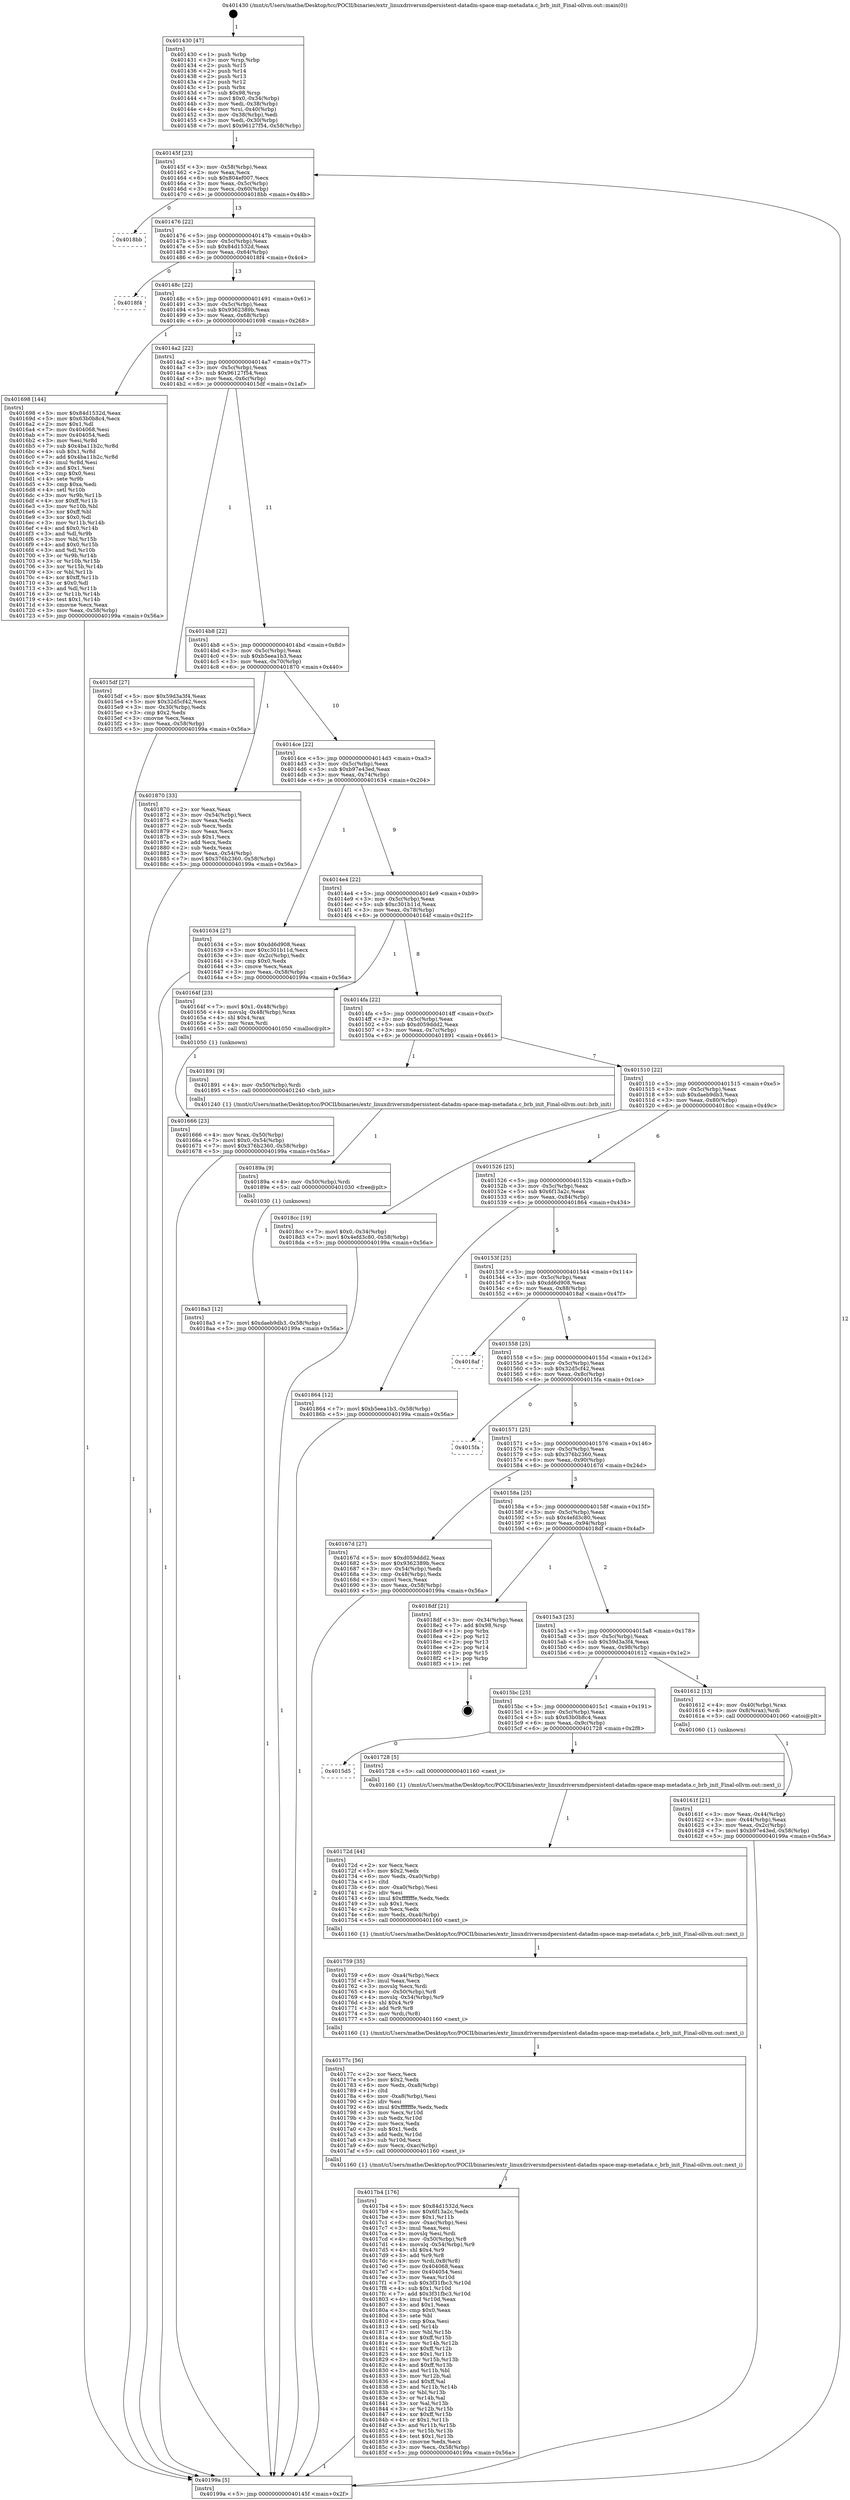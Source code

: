 digraph "0x401430" {
  label = "0x401430 (/mnt/c/Users/mathe/Desktop/tcc/POCII/binaries/extr_linuxdriversmdpersistent-datadm-space-map-metadata.c_brb_init_Final-ollvm.out::main(0))"
  labelloc = "t"
  node[shape=record]

  Entry [label="",width=0.3,height=0.3,shape=circle,fillcolor=black,style=filled]
  "0x40145f" [label="{
     0x40145f [23]\l
     | [instrs]\l
     &nbsp;&nbsp;0x40145f \<+3\>: mov -0x58(%rbp),%eax\l
     &nbsp;&nbsp;0x401462 \<+2\>: mov %eax,%ecx\l
     &nbsp;&nbsp;0x401464 \<+6\>: sub $0x804ef007,%ecx\l
     &nbsp;&nbsp;0x40146a \<+3\>: mov %eax,-0x5c(%rbp)\l
     &nbsp;&nbsp;0x40146d \<+3\>: mov %ecx,-0x60(%rbp)\l
     &nbsp;&nbsp;0x401470 \<+6\>: je 00000000004018bb \<main+0x48b\>\l
  }"]
  "0x4018bb" [label="{
     0x4018bb\l
  }", style=dashed]
  "0x401476" [label="{
     0x401476 [22]\l
     | [instrs]\l
     &nbsp;&nbsp;0x401476 \<+5\>: jmp 000000000040147b \<main+0x4b\>\l
     &nbsp;&nbsp;0x40147b \<+3\>: mov -0x5c(%rbp),%eax\l
     &nbsp;&nbsp;0x40147e \<+5\>: sub $0x84d1532d,%eax\l
     &nbsp;&nbsp;0x401483 \<+3\>: mov %eax,-0x64(%rbp)\l
     &nbsp;&nbsp;0x401486 \<+6\>: je 00000000004018f4 \<main+0x4c4\>\l
  }"]
  Exit [label="",width=0.3,height=0.3,shape=circle,fillcolor=black,style=filled,peripheries=2]
  "0x4018f4" [label="{
     0x4018f4\l
  }", style=dashed]
  "0x40148c" [label="{
     0x40148c [22]\l
     | [instrs]\l
     &nbsp;&nbsp;0x40148c \<+5\>: jmp 0000000000401491 \<main+0x61\>\l
     &nbsp;&nbsp;0x401491 \<+3\>: mov -0x5c(%rbp),%eax\l
     &nbsp;&nbsp;0x401494 \<+5\>: sub $0x9362389b,%eax\l
     &nbsp;&nbsp;0x401499 \<+3\>: mov %eax,-0x68(%rbp)\l
     &nbsp;&nbsp;0x40149c \<+6\>: je 0000000000401698 \<main+0x268\>\l
  }"]
  "0x4018a3" [label="{
     0x4018a3 [12]\l
     | [instrs]\l
     &nbsp;&nbsp;0x4018a3 \<+7\>: movl $0xdaeb9db3,-0x58(%rbp)\l
     &nbsp;&nbsp;0x4018aa \<+5\>: jmp 000000000040199a \<main+0x56a\>\l
  }"]
  "0x401698" [label="{
     0x401698 [144]\l
     | [instrs]\l
     &nbsp;&nbsp;0x401698 \<+5\>: mov $0x84d1532d,%eax\l
     &nbsp;&nbsp;0x40169d \<+5\>: mov $0x63b0b8c4,%ecx\l
     &nbsp;&nbsp;0x4016a2 \<+2\>: mov $0x1,%dl\l
     &nbsp;&nbsp;0x4016a4 \<+7\>: mov 0x404068,%esi\l
     &nbsp;&nbsp;0x4016ab \<+7\>: mov 0x404054,%edi\l
     &nbsp;&nbsp;0x4016b2 \<+3\>: mov %esi,%r8d\l
     &nbsp;&nbsp;0x4016b5 \<+7\>: sub $0x4ba11b2c,%r8d\l
     &nbsp;&nbsp;0x4016bc \<+4\>: sub $0x1,%r8d\l
     &nbsp;&nbsp;0x4016c0 \<+7\>: add $0x4ba11b2c,%r8d\l
     &nbsp;&nbsp;0x4016c7 \<+4\>: imul %r8d,%esi\l
     &nbsp;&nbsp;0x4016cb \<+3\>: and $0x1,%esi\l
     &nbsp;&nbsp;0x4016ce \<+3\>: cmp $0x0,%esi\l
     &nbsp;&nbsp;0x4016d1 \<+4\>: sete %r9b\l
     &nbsp;&nbsp;0x4016d5 \<+3\>: cmp $0xa,%edi\l
     &nbsp;&nbsp;0x4016d8 \<+4\>: setl %r10b\l
     &nbsp;&nbsp;0x4016dc \<+3\>: mov %r9b,%r11b\l
     &nbsp;&nbsp;0x4016df \<+4\>: xor $0xff,%r11b\l
     &nbsp;&nbsp;0x4016e3 \<+3\>: mov %r10b,%bl\l
     &nbsp;&nbsp;0x4016e6 \<+3\>: xor $0xff,%bl\l
     &nbsp;&nbsp;0x4016e9 \<+3\>: xor $0x0,%dl\l
     &nbsp;&nbsp;0x4016ec \<+3\>: mov %r11b,%r14b\l
     &nbsp;&nbsp;0x4016ef \<+4\>: and $0x0,%r14b\l
     &nbsp;&nbsp;0x4016f3 \<+3\>: and %dl,%r9b\l
     &nbsp;&nbsp;0x4016f6 \<+3\>: mov %bl,%r15b\l
     &nbsp;&nbsp;0x4016f9 \<+4\>: and $0x0,%r15b\l
     &nbsp;&nbsp;0x4016fd \<+3\>: and %dl,%r10b\l
     &nbsp;&nbsp;0x401700 \<+3\>: or %r9b,%r14b\l
     &nbsp;&nbsp;0x401703 \<+3\>: or %r10b,%r15b\l
     &nbsp;&nbsp;0x401706 \<+3\>: xor %r15b,%r14b\l
     &nbsp;&nbsp;0x401709 \<+3\>: or %bl,%r11b\l
     &nbsp;&nbsp;0x40170c \<+4\>: xor $0xff,%r11b\l
     &nbsp;&nbsp;0x401710 \<+3\>: or $0x0,%dl\l
     &nbsp;&nbsp;0x401713 \<+3\>: and %dl,%r11b\l
     &nbsp;&nbsp;0x401716 \<+3\>: or %r11b,%r14b\l
     &nbsp;&nbsp;0x401719 \<+4\>: test $0x1,%r14b\l
     &nbsp;&nbsp;0x40171d \<+3\>: cmovne %ecx,%eax\l
     &nbsp;&nbsp;0x401720 \<+3\>: mov %eax,-0x58(%rbp)\l
     &nbsp;&nbsp;0x401723 \<+5\>: jmp 000000000040199a \<main+0x56a\>\l
  }"]
  "0x4014a2" [label="{
     0x4014a2 [22]\l
     | [instrs]\l
     &nbsp;&nbsp;0x4014a2 \<+5\>: jmp 00000000004014a7 \<main+0x77\>\l
     &nbsp;&nbsp;0x4014a7 \<+3\>: mov -0x5c(%rbp),%eax\l
     &nbsp;&nbsp;0x4014aa \<+5\>: sub $0x96127f54,%eax\l
     &nbsp;&nbsp;0x4014af \<+3\>: mov %eax,-0x6c(%rbp)\l
     &nbsp;&nbsp;0x4014b2 \<+6\>: je 00000000004015df \<main+0x1af\>\l
  }"]
  "0x40189a" [label="{
     0x40189a [9]\l
     | [instrs]\l
     &nbsp;&nbsp;0x40189a \<+4\>: mov -0x50(%rbp),%rdi\l
     &nbsp;&nbsp;0x40189e \<+5\>: call 0000000000401030 \<free@plt\>\l
     | [calls]\l
     &nbsp;&nbsp;0x401030 \{1\} (unknown)\l
  }"]
  "0x4015df" [label="{
     0x4015df [27]\l
     | [instrs]\l
     &nbsp;&nbsp;0x4015df \<+5\>: mov $0x59d3a3f4,%eax\l
     &nbsp;&nbsp;0x4015e4 \<+5\>: mov $0x32d5cf42,%ecx\l
     &nbsp;&nbsp;0x4015e9 \<+3\>: mov -0x30(%rbp),%edx\l
     &nbsp;&nbsp;0x4015ec \<+3\>: cmp $0x2,%edx\l
     &nbsp;&nbsp;0x4015ef \<+3\>: cmovne %ecx,%eax\l
     &nbsp;&nbsp;0x4015f2 \<+3\>: mov %eax,-0x58(%rbp)\l
     &nbsp;&nbsp;0x4015f5 \<+5\>: jmp 000000000040199a \<main+0x56a\>\l
  }"]
  "0x4014b8" [label="{
     0x4014b8 [22]\l
     | [instrs]\l
     &nbsp;&nbsp;0x4014b8 \<+5\>: jmp 00000000004014bd \<main+0x8d\>\l
     &nbsp;&nbsp;0x4014bd \<+3\>: mov -0x5c(%rbp),%eax\l
     &nbsp;&nbsp;0x4014c0 \<+5\>: sub $0xb5eea1b3,%eax\l
     &nbsp;&nbsp;0x4014c5 \<+3\>: mov %eax,-0x70(%rbp)\l
     &nbsp;&nbsp;0x4014c8 \<+6\>: je 0000000000401870 \<main+0x440\>\l
  }"]
  "0x40199a" [label="{
     0x40199a [5]\l
     | [instrs]\l
     &nbsp;&nbsp;0x40199a \<+5\>: jmp 000000000040145f \<main+0x2f\>\l
  }"]
  "0x401430" [label="{
     0x401430 [47]\l
     | [instrs]\l
     &nbsp;&nbsp;0x401430 \<+1\>: push %rbp\l
     &nbsp;&nbsp;0x401431 \<+3\>: mov %rsp,%rbp\l
     &nbsp;&nbsp;0x401434 \<+2\>: push %r15\l
     &nbsp;&nbsp;0x401436 \<+2\>: push %r14\l
     &nbsp;&nbsp;0x401438 \<+2\>: push %r13\l
     &nbsp;&nbsp;0x40143a \<+2\>: push %r12\l
     &nbsp;&nbsp;0x40143c \<+1\>: push %rbx\l
     &nbsp;&nbsp;0x40143d \<+7\>: sub $0x98,%rsp\l
     &nbsp;&nbsp;0x401444 \<+7\>: movl $0x0,-0x34(%rbp)\l
     &nbsp;&nbsp;0x40144b \<+3\>: mov %edi,-0x38(%rbp)\l
     &nbsp;&nbsp;0x40144e \<+4\>: mov %rsi,-0x40(%rbp)\l
     &nbsp;&nbsp;0x401452 \<+3\>: mov -0x38(%rbp),%edi\l
     &nbsp;&nbsp;0x401455 \<+3\>: mov %edi,-0x30(%rbp)\l
     &nbsp;&nbsp;0x401458 \<+7\>: movl $0x96127f54,-0x58(%rbp)\l
  }"]
  "0x4017b4" [label="{
     0x4017b4 [176]\l
     | [instrs]\l
     &nbsp;&nbsp;0x4017b4 \<+5\>: mov $0x84d1532d,%ecx\l
     &nbsp;&nbsp;0x4017b9 \<+5\>: mov $0x6f13a2c,%edx\l
     &nbsp;&nbsp;0x4017be \<+3\>: mov $0x1,%r11b\l
     &nbsp;&nbsp;0x4017c1 \<+6\>: mov -0xac(%rbp),%esi\l
     &nbsp;&nbsp;0x4017c7 \<+3\>: imul %eax,%esi\l
     &nbsp;&nbsp;0x4017ca \<+3\>: movslq %esi,%rdi\l
     &nbsp;&nbsp;0x4017cd \<+4\>: mov -0x50(%rbp),%r8\l
     &nbsp;&nbsp;0x4017d1 \<+4\>: movslq -0x54(%rbp),%r9\l
     &nbsp;&nbsp;0x4017d5 \<+4\>: shl $0x4,%r9\l
     &nbsp;&nbsp;0x4017d9 \<+3\>: add %r9,%r8\l
     &nbsp;&nbsp;0x4017dc \<+4\>: mov %rdi,0x8(%r8)\l
     &nbsp;&nbsp;0x4017e0 \<+7\>: mov 0x404068,%eax\l
     &nbsp;&nbsp;0x4017e7 \<+7\>: mov 0x404054,%esi\l
     &nbsp;&nbsp;0x4017ee \<+3\>: mov %eax,%r10d\l
     &nbsp;&nbsp;0x4017f1 \<+7\>: sub $0x3f31fbc3,%r10d\l
     &nbsp;&nbsp;0x4017f8 \<+4\>: sub $0x1,%r10d\l
     &nbsp;&nbsp;0x4017fc \<+7\>: add $0x3f31fbc3,%r10d\l
     &nbsp;&nbsp;0x401803 \<+4\>: imul %r10d,%eax\l
     &nbsp;&nbsp;0x401807 \<+3\>: and $0x1,%eax\l
     &nbsp;&nbsp;0x40180a \<+3\>: cmp $0x0,%eax\l
     &nbsp;&nbsp;0x40180d \<+3\>: sete %bl\l
     &nbsp;&nbsp;0x401810 \<+3\>: cmp $0xa,%esi\l
     &nbsp;&nbsp;0x401813 \<+4\>: setl %r14b\l
     &nbsp;&nbsp;0x401817 \<+3\>: mov %bl,%r15b\l
     &nbsp;&nbsp;0x40181a \<+4\>: xor $0xff,%r15b\l
     &nbsp;&nbsp;0x40181e \<+3\>: mov %r14b,%r12b\l
     &nbsp;&nbsp;0x401821 \<+4\>: xor $0xff,%r12b\l
     &nbsp;&nbsp;0x401825 \<+4\>: xor $0x1,%r11b\l
     &nbsp;&nbsp;0x401829 \<+3\>: mov %r15b,%r13b\l
     &nbsp;&nbsp;0x40182c \<+4\>: and $0xff,%r13b\l
     &nbsp;&nbsp;0x401830 \<+3\>: and %r11b,%bl\l
     &nbsp;&nbsp;0x401833 \<+3\>: mov %r12b,%al\l
     &nbsp;&nbsp;0x401836 \<+2\>: and $0xff,%al\l
     &nbsp;&nbsp;0x401838 \<+3\>: and %r11b,%r14b\l
     &nbsp;&nbsp;0x40183b \<+3\>: or %bl,%r13b\l
     &nbsp;&nbsp;0x40183e \<+3\>: or %r14b,%al\l
     &nbsp;&nbsp;0x401841 \<+3\>: xor %al,%r13b\l
     &nbsp;&nbsp;0x401844 \<+3\>: or %r12b,%r15b\l
     &nbsp;&nbsp;0x401847 \<+4\>: xor $0xff,%r15b\l
     &nbsp;&nbsp;0x40184b \<+4\>: or $0x1,%r11b\l
     &nbsp;&nbsp;0x40184f \<+3\>: and %r11b,%r15b\l
     &nbsp;&nbsp;0x401852 \<+3\>: or %r15b,%r13b\l
     &nbsp;&nbsp;0x401855 \<+4\>: test $0x1,%r13b\l
     &nbsp;&nbsp;0x401859 \<+3\>: cmovne %edx,%ecx\l
     &nbsp;&nbsp;0x40185c \<+3\>: mov %ecx,-0x58(%rbp)\l
     &nbsp;&nbsp;0x40185f \<+5\>: jmp 000000000040199a \<main+0x56a\>\l
  }"]
  "0x401870" [label="{
     0x401870 [33]\l
     | [instrs]\l
     &nbsp;&nbsp;0x401870 \<+2\>: xor %eax,%eax\l
     &nbsp;&nbsp;0x401872 \<+3\>: mov -0x54(%rbp),%ecx\l
     &nbsp;&nbsp;0x401875 \<+2\>: mov %eax,%edx\l
     &nbsp;&nbsp;0x401877 \<+2\>: sub %ecx,%edx\l
     &nbsp;&nbsp;0x401879 \<+2\>: mov %eax,%ecx\l
     &nbsp;&nbsp;0x40187b \<+3\>: sub $0x1,%ecx\l
     &nbsp;&nbsp;0x40187e \<+2\>: add %ecx,%edx\l
     &nbsp;&nbsp;0x401880 \<+2\>: sub %edx,%eax\l
     &nbsp;&nbsp;0x401882 \<+3\>: mov %eax,-0x54(%rbp)\l
     &nbsp;&nbsp;0x401885 \<+7\>: movl $0x376b2360,-0x58(%rbp)\l
     &nbsp;&nbsp;0x40188c \<+5\>: jmp 000000000040199a \<main+0x56a\>\l
  }"]
  "0x4014ce" [label="{
     0x4014ce [22]\l
     | [instrs]\l
     &nbsp;&nbsp;0x4014ce \<+5\>: jmp 00000000004014d3 \<main+0xa3\>\l
     &nbsp;&nbsp;0x4014d3 \<+3\>: mov -0x5c(%rbp),%eax\l
     &nbsp;&nbsp;0x4014d6 \<+5\>: sub $0xb97e43ed,%eax\l
     &nbsp;&nbsp;0x4014db \<+3\>: mov %eax,-0x74(%rbp)\l
     &nbsp;&nbsp;0x4014de \<+6\>: je 0000000000401634 \<main+0x204\>\l
  }"]
  "0x40177c" [label="{
     0x40177c [56]\l
     | [instrs]\l
     &nbsp;&nbsp;0x40177c \<+2\>: xor %ecx,%ecx\l
     &nbsp;&nbsp;0x40177e \<+5\>: mov $0x2,%edx\l
     &nbsp;&nbsp;0x401783 \<+6\>: mov %edx,-0xa8(%rbp)\l
     &nbsp;&nbsp;0x401789 \<+1\>: cltd\l
     &nbsp;&nbsp;0x40178a \<+6\>: mov -0xa8(%rbp),%esi\l
     &nbsp;&nbsp;0x401790 \<+2\>: idiv %esi\l
     &nbsp;&nbsp;0x401792 \<+6\>: imul $0xfffffffe,%edx,%edx\l
     &nbsp;&nbsp;0x401798 \<+3\>: mov %ecx,%r10d\l
     &nbsp;&nbsp;0x40179b \<+3\>: sub %edx,%r10d\l
     &nbsp;&nbsp;0x40179e \<+2\>: mov %ecx,%edx\l
     &nbsp;&nbsp;0x4017a0 \<+3\>: sub $0x1,%edx\l
     &nbsp;&nbsp;0x4017a3 \<+3\>: add %edx,%r10d\l
     &nbsp;&nbsp;0x4017a6 \<+3\>: sub %r10d,%ecx\l
     &nbsp;&nbsp;0x4017a9 \<+6\>: mov %ecx,-0xac(%rbp)\l
     &nbsp;&nbsp;0x4017af \<+5\>: call 0000000000401160 \<next_i\>\l
     | [calls]\l
     &nbsp;&nbsp;0x401160 \{1\} (/mnt/c/Users/mathe/Desktop/tcc/POCII/binaries/extr_linuxdriversmdpersistent-datadm-space-map-metadata.c_brb_init_Final-ollvm.out::next_i)\l
  }"]
  "0x401634" [label="{
     0x401634 [27]\l
     | [instrs]\l
     &nbsp;&nbsp;0x401634 \<+5\>: mov $0xdd6d908,%eax\l
     &nbsp;&nbsp;0x401639 \<+5\>: mov $0xc301b11d,%ecx\l
     &nbsp;&nbsp;0x40163e \<+3\>: mov -0x2c(%rbp),%edx\l
     &nbsp;&nbsp;0x401641 \<+3\>: cmp $0x0,%edx\l
     &nbsp;&nbsp;0x401644 \<+3\>: cmove %ecx,%eax\l
     &nbsp;&nbsp;0x401647 \<+3\>: mov %eax,-0x58(%rbp)\l
     &nbsp;&nbsp;0x40164a \<+5\>: jmp 000000000040199a \<main+0x56a\>\l
  }"]
  "0x4014e4" [label="{
     0x4014e4 [22]\l
     | [instrs]\l
     &nbsp;&nbsp;0x4014e4 \<+5\>: jmp 00000000004014e9 \<main+0xb9\>\l
     &nbsp;&nbsp;0x4014e9 \<+3\>: mov -0x5c(%rbp),%eax\l
     &nbsp;&nbsp;0x4014ec \<+5\>: sub $0xc301b11d,%eax\l
     &nbsp;&nbsp;0x4014f1 \<+3\>: mov %eax,-0x78(%rbp)\l
     &nbsp;&nbsp;0x4014f4 \<+6\>: je 000000000040164f \<main+0x21f\>\l
  }"]
  "0x401759" [label="{
     0x401759 [35]\l
     | [instrs]\l
     &nbsp;&nbsp;0x401759 \<+6\>: mov -0xa4(%rbp),%ecx\l
     &nbsp;&nbsp;0x40175f \<+3\>: imul %eax,%ecx\l
     &nbsp;&nbsp;0x401762 \<+3\>: movslq %ecx,%rdi\l
     &nbsp;&nbsp;0x401765 \<+4\>: mov -0x50(%rbp),%r8\l
     &nbsp;&nbsp;0x401769 \<+4\>: movslq -0x54(%rbp),%r9\l
     &nbsp;&nbsp;0x40176d \<+4\>: shl $0x4,%r9\l
     &nbsp;&nbsp;0x401771 \<+3\>: add %r9,%r8\l
     &nbsp;&nbsp;0x401774 \<+3\>: mov %rdi,(%r8)\l
     &nbsp;&nbsp;0x401777 \<+5\>: call 0000000000401160 \<next_i\>\l
     | [calls]\l
     &nbsp;&nbsp;0x401160 \{1\} (/mnt/c/Users/mathe/Desktop/tcc/POCII/binaries/extr_linuxdriversmdpersistent-datadm-space-map-metadata.c_brb_init_Final-ollvm.out::next_i)\l
  }"]
  "0x40164f" [label="{
     0x40164f [23]\l
     | [instrs]\l
     &nbsp;&nbsp;0x40164f \<+7\>: movl $0x1,-0x48(%rbp)\l
     &nbsp;&nbsp;0x401656 \<+4\>: movslq -0x48(%rbp),%rax\l
     &nbsp;&nbsp;0x40165a \<+4\>: shl $0x4,%rax\l
     &nbsp;&nbsp;0x40165e \<+3\>: mov %rax,%rdi\l
     &nbsp;&nbsp;0x401661 \<+5\>: call 0000000000401050 \<malloc@plt\>\l
     | [calls]\l
     &nbsp;&nbsp;0x401050 \{1\} (unknown)\l
  }"]
  "0x4014fa" [label="{
     0x4014fa [22]\l
     | [instrs]\l
     &nbsp;&nbsp;0x4014fa \<+5\>: jmp 00000000004014ff \<main+0xcf\>\l
     &nbsp;&nbsp;0x4014ff \<+3\>: mov -0x5c(%rbp),%eax\l
     &nbsp;&nbsp;0x401502 \<+5\>: sub $0xd059ddd2,%eax\l
     &nbsp;&nbsp;0x401507 \<+3\>: mov %eax,-0x7c(%rbp)\l
     &nbsp;&nbsp;0x40150a \<+6\>: je 0000000000401891 \<main+0x461\>\l
  }"]
  "0x40172d" [label="{
     0x40172d [44]\l
     | [instrs]\l
     &nbsp;&nbsp;0x40172d \<+2\>: xor %ecx,%ecx\l
     &nbsp;&nbsp;0x40172f \<+5\>: mov $0x2,%edx\l
     &nbsp;&nbsp;0x401734 \<+6\>: mov %edx,-0xa0(%rbp)\l
     &nbsp;&nbsp;0x40173a \<+1\>: cltd\l
     &nbsp;&nbsp;0x40173b \<+6\>: mov -0xa0(%rbp),%esi\l
     &nbsp;&nbsp;0x401741 \<+2\>: idiv %esi\l
     &nbsp;&nbsp;0x401743 \<+6\>: imul $0xfffffffe,%edx,%edx\l
     &nbsp;&nbsp;0x401749 \<+3\>: sub $0x1,%ecx\l
     &nbsp;&nbsp;0x40174c \<+2\>: sub %ecx,%edx\l
     &nbsp;&nbsp;0x40174e \<+6\>: mov %edx,-0xa4(%rbp)\l
     &nbsp;&nbsp;0x401754 \<+5\>: call 0000000000401160 \<next_i\>\l
     | [calls]\l
     &nbsp;&nbsp;0x401160 \{1\} (/mnt/c/Users/mathe/Desktop/tcc/POCII/binaries/extr_linuxdriversmdpersistent-datadm-space-map-metadata.c_brb_init_Final-ollvm.out::next_i)\l
  }"]
  "0x401891" [label="{
     0x401891 [9]\l
     | [instrs]\l
     &nbsp;&nbsp;0x401891 \<+4\>: mov -0x50(%rbp),%rdi\l
     &nbsp;&nbsp;0x401895 \<+5\>: call 0000000000401240 \<brb_init\>\l
     | [calls]\l
     &nbsp;&nbsp;0x401240 \{1\} (/mnt/c/Users/mathe/Desktop/tcc/POCII/binaries/extr_linuxdriversmdpersistent-datadm-space-map-metadata.c_brb_init_Final-ollvm.out::brb_init)\l
  }"]
  "0x401510" [label="{
     0x401510 [22]\l
     | [instrs]\l
     &nbsp;&nbsp;0x401510 \<+5\>: jmp 0000000000401515 \<main+0xe5\>\l
     &nbsp;&nbsp;0x401515 \<+3\>: mov -0x5c(%rbp),%eax\l
     &nbsp;&nbsp;0x401518 \<+5\>: sub $0xdaeb9db3,%eax\l
     &nbsp;&nbsp;0x40151d \<+3\>: mov %eax,-0x80(%rbp)\l
     &nbsp;&nbsp;0x401520 \<+6\>: je 00000000004018cc \<main+0x49c\>\l
  }"]
  "0x4015d5" [label="{
     0x4015d5\l
  }", style=dashed]
  "0x4018cc" [label="{
     0x4018cc [19]\l
     | [instrs]\l
     &nbsp;&nbsp;0x4018cc \<+7\>: movl $0x0,-0x34(%rbp)\l
     &nbsp;&nbsp;0x4018d3 \<+7\>: movl $0x4efd3c80,-0x58(%rbp)\l
     &nbsp;&nbsp;0x4018da \<+5\>: jmp 000000000040199a \<main+0x56a\>\l
  }"]
  "0x401526" [label="{
     0x401526 [25]\l
     | [instrs]\l
     &nbsp;&nbsp;0x401526 \<+5\>: jmp 000000000040152b \<main+0xfb\>\l
     &nbsp;&nbsp;0x40152b \<+3\>: mov -0x5c(%rbp),%eax\l
     &nbsp;&nbsp;0x40152e \<+5\>: sub $0x6f13a2c,%eax\l
     &nbsp;&nbsp;0x401533 \<+6\>: mov %eax,-0x84(%rbp)\l
     &nbsp;&nbsp;0x401539 \<+6\>: je 0000000000401864 \<main+0x434\>\l
  }"]
  "0x401728" [label="{
     0x401728 [5]\l
     | [instrs]\l
     &nbsp;&nbsp;0x401728 \<+5\>: call 0000000000401160 \<next_i\>\l
     | [calls]\l
     &nbsp;&nbsp;0x401160 \{1\} (/mnt/c/Users/mathe/Desktop/tcc/POCII/binaries/extr_linuxdriversmdpersistent-datadm-space-map-metadata.c_brb_init_Final-ollvm.out::next_i)\l
  }"]
  "0x401864" [label="{
     0x401864 [12]\l
     | [instrs]\l
     &nbsp;&nbsp;0x401864 \<+7\>: movl $0xb5eea1b3,-0x58(%rbp)\l
     &nbsp;&nbsp;0x40186b \<+5\>: jmp 000000000040199a \<main+0x56a\>\l
  }"]
  "0x40153f" [label="{
     0x40153f [25]\l
     | [instrs]\l
     &nbsp;&nbsp;0x40153f \<+5\>: jmp 0000000000401544 \<main+0x114\>\l
     &nbsp;&nbsp;0x401544 \<+3\>: mov -0x5c(%rbp),%eax\l
     &nbsp;&nbsp;0x401547 \<+5\>: sub $0xdd6d908,%eax\l
     &nbsp;&nbsp;0x40154c \<+6\>: mov %eax,-0x88(%rbp)\l
     &nbsp;&nbsp;0x401552 \<+6\>: je 00000000004018af \<main+0x47f\>\l
  }"]
  "0x401666" [label="{
     0x401666 [23]\l
     | [instrs]\l
     &nbsp;&nbsp;0x401666 \<+4\>: mov %rax,-0x50(%rbp)\l
     &nbsp;&nbsp;0x40166a \<+7\>: movl $0x0,-0x54(%rbp)\l
     &nbsp;&nbsp;0x401671 \<+7\>: movl $0x376b2360,-0x58(%rbp)\l
     &nbsp;&nbsp;0x401678 \<+5\>: jmp 000000000040199a \<main+0x56a\>\l
  }"]
  "0x4018af" [label="{
     0x4018af\l
  }", style=dashed]
  "0x401558" [label="{
     0x401558 [25]\l
     | [instrs]\l
     &nbsp;&nbsp;0x401558 \<+5\>: jmp 000000000040155d \<main+0x12d\>\l
     &nbsp;&nbsp;0x40155d \<+3\>: mov -0x5c(%rbp),%eax\l
     &nbsp;&nbsp;0x401560 \<+5\>: sub $0x32d5cf42,%eax\l
     &nbsp;&nbsp;0x401565 \<+6\>: mov %eax,-0x8c(%rbp)\l
     &nbsp;&nbsp;0x40156b \<+6\>: je 00000000004015fa \<main+0x1ca\>\l
  }"]
  "0x40161f" [label="{
     0x40161f [21]\l
     | [instrs]\l
     &nbsp;&nbsp;0x40161f \<+3\>: mov %eax,-0x44(%rbp)\l
     &nbsp;&nbsp;0x401622 \<+3\>: mov -0x44(%rbp),%eax\l
     &nbsp;&nbsp;0x401625 \<+3\>: mov %eax,-0x2c(%rbp)\l
     &nbsp;&nbsp;0x401628 \<+7\>: movl $0xb97e43ed,-0x58(%rbp)\l
     &nbsp;&nbsp;0x40162f \<+5\>: jmp 000000000040199a \<main+0x56a\>\l
  }"]
  "0x4015fa" [label="{
     0x4015fa\l
  }", style=dashed]
  "0x401571" [label="{
     0x401571 [25]\l
     | [instrs]\l
     &nbsp;&nbsp;0x401571 \<+5\>: jmp 0000000000401576 \<main+0x146\>\l
     &nbsp;&nbsp;0x401576 \<+3\>: mov -0x5c(%rbp),%eax\l
     &nbsp;&nbsp;0x401579 \<+5\>: sub $0x376b2360,%eax\l
     &nbsp;&nbsp;0x40157e \<+6\>: mov %eax,-0x90(%rbp)\l
     &nbsp;&nbsp;0x401584 \<+6\>: je 000000000040167d \<main+0x24d\>\l
  }"]
  "0x4015bc" [label="{
     0x4015bc [25]\l
     | [instrs]\l
     &nbsp;&nbsp;0x4015bc \<+5\>: jmp 00000000004015c1 \<main+0x191\>\l
     &nbsp;&nbsp;0x4015c1 \<+3\>: mov -0x5c(%rbp),%eax\l
     &nbsp;&nbsp;0x4015c4 \<+5\>: sub $0x63b0b8c4,%eax\l
     &nbsp;&nbsp;0x4015c9 \<+6\>: mov %eax,-0x9c(%rbp)\l
     &nbsp;&nbsp;0x4015cf \<+6\>: je 0000000000401728 \<main+0x2f8\>\l
  }"]
  "0x40167d" [label="{
     0x40167d [27]\l
     | [instrs]\l
     &nbsp;&nbsp;0x40167d \<+5\>: mov $0xd059ddd2,%eax\l
     &nbsp;&nbsp;0x401682 \<+5\>: mov $0x9362389b,%ecx\l
     &nbsp;&nbsp;0x401687 \<+3\>: mov -0x54(%rbp),%edx\l
     &nbsp;&nbsp;0x40168a \<+3\>: cmp -0x48(%rbp),%edx\l
     &nbsp;&nbsp;0x40168d \<+3\>: cmovl %ecx,%eax\l
     &nbsp;&nbsp;0x401690 \<+3\>: mov %eax,-0x58(%rbp)\l
     &nbsp;&nbsp;0x401693 \<+5\>: jmp 000000000040199a \<main+0x56a\>\l
  }"]
  "0x40158a" [label="{
     0x40158a [25]\l
     | [instrs]\l
     &nbsp;&nbsp;0x40158a \<+5\>: jmp 000000000040158f \<main+0x15f\>\l
     &nbsp;&nbsp;0x40158f \<+3\>: mov -0x5c(%rbp),%eax\l
     &nbsp;&nbsp;0x401592 \<+5\>: sub $0x4efd3c80,%eax\l
     &nbsp;&nbsp;0x401597 \<+6\>: mov %eax,-0x94(%rbp)\l
     &nbsp;&nbsp;0x40159d \<+6\>: je 00000000004018df \<main+0x4af\>\l
  }"]
  "0x401612" [label="{
     0x401612 [13]\l
     | [instrs]\l
     &nbsp;&nbsp;0x401612 \<+4\>: mov -0x40(%rbp),%rax\l
     &nbsp;&nbsp;0x401616 \<+4\>: mov 0x8(%rax),%rdi\l
     &nbsp;&nbsp;0x40161a \<+5\>: call 0000000000401060 \<atoi@plt\>\l
     | [calls]\l
     &nbsp;&nbsp;0x401060 \{1\} (unknown)\l
  }"]
  "0x4018df" [label="{
     0x4018df [21]\l
     | [instrs]\l
     &nbsp;&nbsp;0x4018df \<+3\>: mov -0x34(%rbp),%eax\l
     &nbsp;&nbsp;0x4018e2 \<+7\>: add $0x98,%rsp\l
     &nbsp;&nbsp;0x4018e9 \<+1\>: pop %rbx\l
     &nbsp;&nbsp;0x4018ea \<+2\>: pop %r12\l
     &nbsp;&nbsp;0x4018ec \<+2\>: pop %r13\l
     &nbsp;&nbsp;0x4018ee \<+2\>: pop %r14\l
     &nbsp;&nbsp;0x4018f0 \<+2\>: pop %r15\l
     &nbsp;&nbsp;0x4018f2 \<+1\>: pop %rbp\l
     &nbsp;&nbsp;0x4018f3 \<+1\>: ret\l
  }"]
  "0x4015a3" [label="{
     0x4015a3 [25]\l
     | [instrs]\l
     &nbsp;&nbsp;0x4015a3 \<+5\>: jmp 00000000004015a8 \<main+0x178\>\l
     &nbsp;&nbsp;0x4015a8 \<+3\>: mov -0x5c(%rbp),%eax\l
     &nbsp;&nbsp;0x4015ab \<+5\>: sub $0x59d3a3f4,%eax\l
     &nbsp;&nbsp;0x4015b0 \<+6\>: mov %eax,-0x98(%rbp)\l
     &nbsp;&nbsp;0x4015b6 \<+6\>: je 0000000000401612 \<main+0x1e2\>\l
  }"]
  Entry -> "0x401430" [label=" 1"]
  "0x40145f" -> "0x4018bb" [label=" 0"]
  "0x40145f" -> "0x401476" [label=" 13"]
  "0x4018df" -> Exit [label=" 1"]
  "0x401476" -> "0x4018f4" [label=" 0"]
  "0x401476" -> "0x40148c" [label=" 13"]
  "0x4018cc" -> "0x40199a" [label=" 1"]
  "0x40148c" -> "0x401698" [label=" 1"]
  "0x40148c" -> "0x4014a2" [label=" 12"]
  "0x4018a3" -> "0x40199a" [label=" 1"]
  "0x4014a2" -> "0x4015df" [label=" 1"]
  "0x4014a2" -> "0x4014b8" [label=" 11"]
  "0x4015df" -> "0x40199a" [label=" 1"]
  "0x401430" -> "0x40145f" [label=" 1"]
  "0x40199a" -> "0x40145f" [label=" 12"]
  "0x40189a" -> "0x4018a3" [label=" 1"]
  "0x4014b8" -> "0x401870" [label=" 1"]
  "0x4014b8" -> "0x4014ce" [label=" 10"]
  "0x401891" -> "0x40189a" [label=" 1"]
  "0x4014ce" -> "0x401634" [label=" 1"]
  "0x4014ce" -> "0x4014e4" [label=" 9"]
  "0x401870" -> "0x40199a" [label=" 1"]
  "0x4014e4" -> "0x40164f" [label=" 1"]
  "0x4014e4" -> "0x4014fa" [label=" 8"]
  "0x401864" -> "0x40199a" [label=" 1"]
  "0x4014fa" -> "0x401891" [label=" 1"]
  "0x4014fa" -> "0x401510" [label=" 7"]
  "0x4017b4" -> "0x40199a" [label=" 1"]
  "0x401510" -> "0x4018cc" [label=" 1"]
  "0x401510" -> "0x401526" [label=" 6"]
  "0x40177c" -> "0x4017b4" [label=" 1"]
  "0x401526" -> "0x401864" [label=" 1"]
  "0x401526" -> "0x40153f" [label=" 5"]
  "0x401759" -> "0x40177c" [label=" 1"]
  "0x40153f" -> "0x4018af" [label=" 0"]
  "0x40153f" -> "0x401558" [label=" 5"]
  "0x401728" -> "0x40172d" [label=" 1"]
  "0x401558" -> "0x4015fa" [label=" 0"]
  "0x401558" -> "0x401571" [label=" 5"]
  "0x4015bc" -> "0x4015d5" [label=" 0"]
  "0x401571" -> "0x40167d" [label=" 2"]
  "0x401571" -> "0x40158a" [label=" 3"]
  "0x4015bc" -> "0x401728" [label=" 1"]
  "0x40158a" -> "0x4018df" [label=" 1"]
  "0x40158a" -> "0x4015a3" [label=" 2"]
  "0x40172d" -> "0x401759" [label=" 1"]
  "0x4015a3" -> "0x401612" [label=" 1"]
  "0x4015a3" -> "0x4015bc" [label=" 1"]
  "0x401612" -> "0x40161f" [label=" 1"]
  "0x40161f" -> "0x40199a" [label=" 1"]
  "0x401634" -> "0x40199a" [label=" 1"]
  "0x40164f" -> "0x401666" [label=" 1"]
  "0x401666" -> "0x40199a" [label=" 1"]
  "0x40167d" -> "0x40199a" [label=" 2"]
  "0x401698" -> "0x40199a" [label=" 1"]
}

